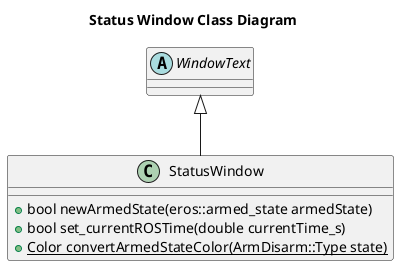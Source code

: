 @startuml
title "Status Window Class Diagram"
abstract WindowText {
    
}
class StatusWindow {
    +bool newArmedState(eros::armed_state armedState)
    +bool set_currentROSTime(double currentTime_s)
    +{static} Color convertArmedStateColor(ArmDisarm::Type state)

}
WindowText <|-- StatusWindow
@enduml